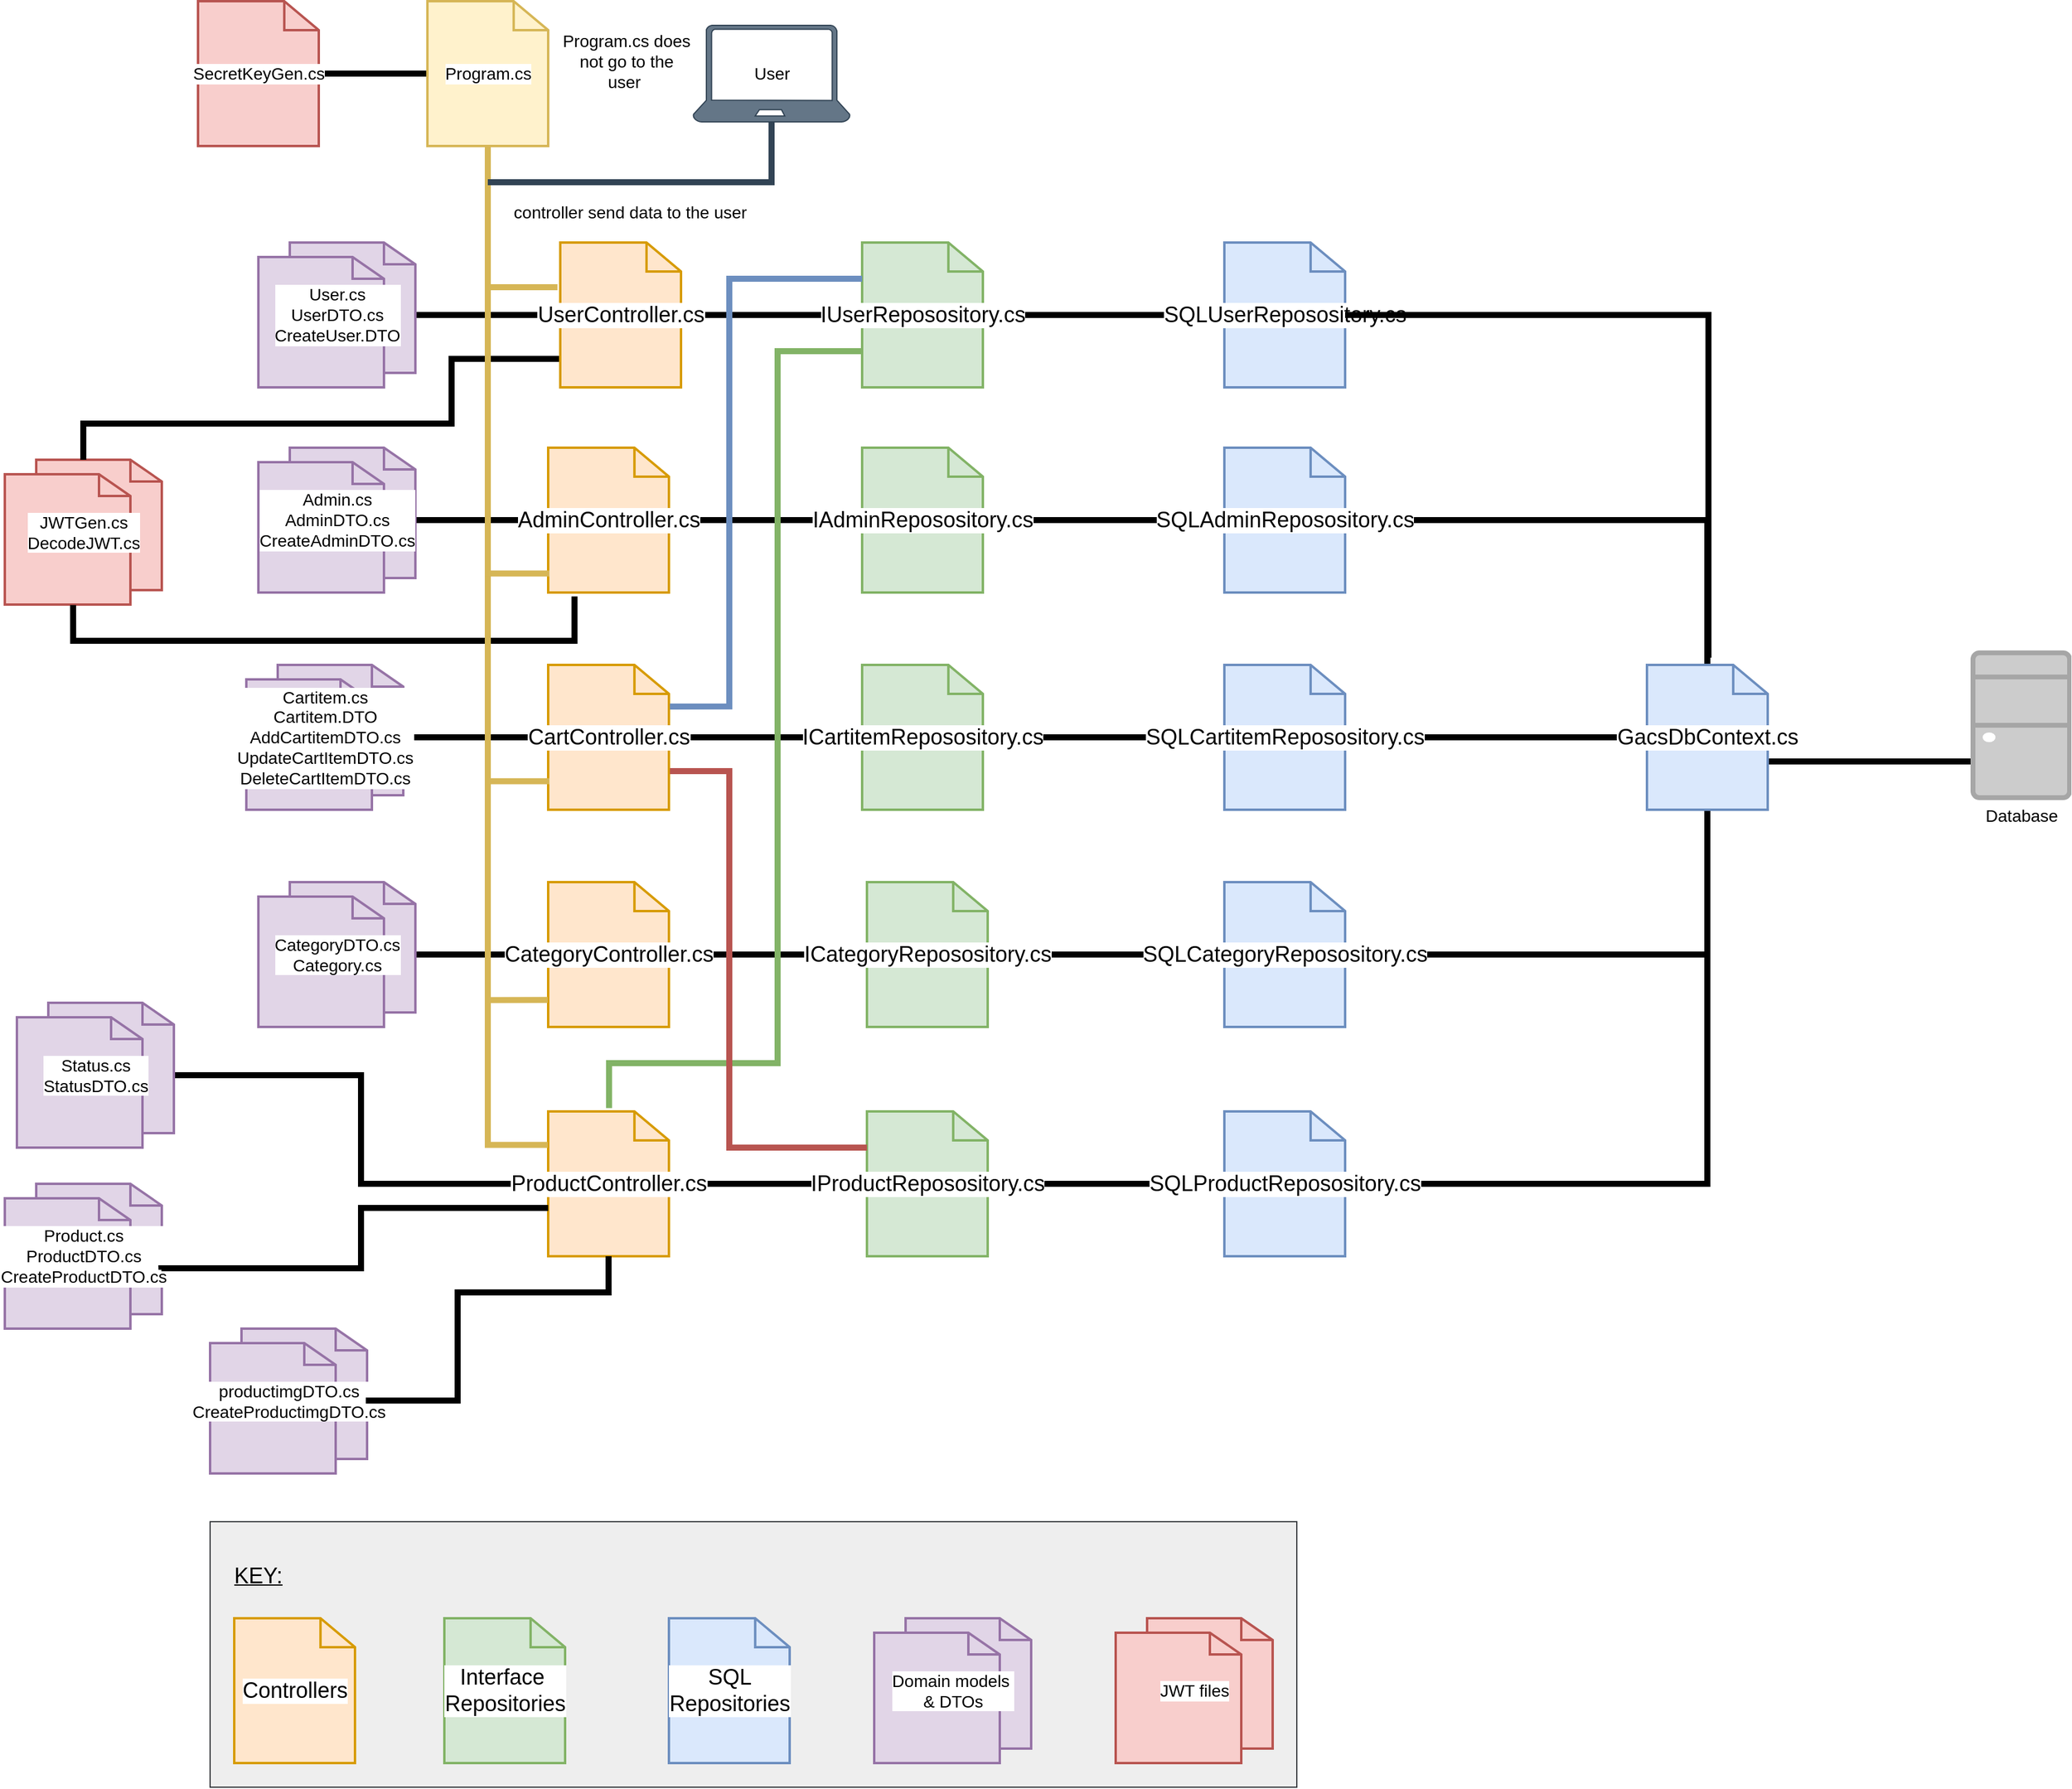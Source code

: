 <mxfile version="23.1.1" type="device">
  <diagram name="Page-1" id="AwS5rwLJ0tGenvmo1di5">
    <mxGraphModel dx="4327" dy="2909" grid="1" gridSize="10" guides="1" tooltips="1" connect="1" arrows="1" fold="1" page="1" pageScale="1" pageWidth="827" pageHeight="1169" math="0" shadow="0">
      <root>
        <mxCell id="0" />
        <mxCell id="1" parent="0" />
        <mxCell id="Y0DUsHfOsYBiIvbtw7vV-47" value="" style="rounded=0;whiteSpace=wrap;html=1;fontFamily=Helvetica;fontSize=11;fillColor=#eeeeee;strokeColor=#36393d;" vertex="1" parent="1">
          <mxGeometry x="-230" y="1140" width="900" height="220" as="geometry" />
        </mxCell>
        <mxCell id="Y0DUsHfOsYBiIvbtw7vV-13" style="edgeStyle=orthogonalEdgeStyle;shape=connector;rounded=0;orthogonalLoop=1;jettySize=auto;html=1;labelBackgroundColor=default;strokeColor=default;strokeWidth=5;align=center;verticalAlign=middle;fontFamily=Helvetica;fontSize=11;fontColor=default;endArrow=none;endFill=0;" edge="1" parent="1" source="Y0DUsHfOsYBiIvbtw7vV-1" target="Y0DUsHfOsYBiIvbtw7vV-6">
          <mxGeometry relative="1" as="geometry" />
        </mxCell>
        <mxCell id="Y0DUsHfOsYBiIvbtw7vV-1" value="&lt;font style=&quot;font-size: 18px;&quot;&gt;SQLUserReposository.cs&lt;/font&gt;" style="html=1;verticalLabelPosition=middle;align=center;labelBackgroundColor=#ffffff;verticalAlign=middle;strokeWidth=2;strokeColor=#6c8ebf;shadow=0;dashed=0;shape=mxgraph.ios7.icons.document;labelPosition=center;fillColor=#dae8fc;" vertex="1" parent="1">
          <mxGeometry x="610" y="80" width="100" height="120" as="geometry" />
        </mxCell>
        <mxCell id="Y0DUsHfOsYBiIvbtw7vV-14" style="edgeStyle=orthogonalEdgeStyle;shape=connector;rounded=0;orthogonalLoop=1;jettySize=auto;html=1;labelBackgroundColor=default;strokeColor=default;strokeWidth=5;align=center;verticalAlign=middle;fontFamily=Helvetica;fontSize=11;fontColor=default;endArrow=none;endFill=0;" edge="1" parent="1" source="Y0DUsHfOsYBiIvbtw7vV-2" target="Y0DUsHfOsYBiIvbtw7vV-8">
          <mxGeometry relative="1" as="geometry" />
        </mxCell>
        <mxCell id="Y0DUsHfOsYBiIvbtw7vV-91" style="edgeStyle=orthogonalEdgeStyle;shape=connector;rounded=0;orthogonalLoop=1;jettySize=auto;html=1;labelBackgroundColor=default;strokeColor=default;strokeWidth=5;align=center;verticalAlign=middle;fontFamily=Helvetica;fontSize=11;fontColor=default;endArrow=none;endFill=0;" edge="1" parent="1" source="Y0DUsHfOsYBiIvbtw7vV-2" target="Y0DUsHfOsYBiIvbtw7vV-90">
          <mxGeometry relative="1" as="geometry" />
        </mxCell>
        <mxCell id="Y0DUsHfOsYBiIvbtw7vV-2" value="&lt;font style=&quot;font-size: 18px;&quot;&gt;SQLAdminReposository.cs&lt;/font&gt;" style="html=1;verticalLabelPosition=middle;align=center;labelBackgroundColor=#ffffff;verticalAlign=middle;strokeWidth=2;strokeColor=#6c8ebf;shadow=0;dashed=0;shape=mxgraph.ios7.icons.document;labelPosition=center;fillColor=#dae8fc;" vertex="1" parent="1">
          <mxGeometry x="610" y="250" width="100" height="120" as="geometry" />
        </mxCell>
        <mxCell id="Y0DUsHfOsYBiIvbtw7vV-17" style="edgeStyle=orthogonalEdgeStyle;shape=connector;rounded=0;orthogonalLoop=1;jettySize=auto;html=1;labelBackgroundColor=default;strokeColor=default;strokeWidth=5;align=center;verticalAlign=middle;fontFamily=Helvetica;fontSize=11;fontColor=default;endArrow=none;endFill=0;" edge="1" parent="1" source="Y0DUsHfOsYBiIvbtw7vV-3" target="Y0DUsHfOsYBiIvbtw7vV-15">
          <mxGeometry relative="1" as="geometry" />
        </mxCell>
        <mxCell id="Y0DUsHfOsYBiIvbtw7vV-92" style="edgeStyle=orthogonalEdgeStyle;shape=connector;rounded=0;orthogonalLoop=1;jettySize=auto;html=1;labelBackgroundColor=default;strokeColor=default;strokeWidth=5;align=center;verticalAlign=middle;fontFamily=Helvetica;fontSize=11;fontColor=default;endArrow=none;endFill=0;" edge="1" parent="1" source="Y0DUsHfOsYBiIvbtw7vV-3" target="Y0DUsHfOsYBiIvbtw7vV-90">
          <mxGeometry relative="1" as="geometry" />
        </mxCell>
        <mxCell id="Y0DUsHfOsYBiIvbtw7vV-3" value="&lt;font style=&quot;font-size: 18px;&quot;&gt;SQLCartitemReposository.cs&lt;/font&gt;" style="html=1;verticalLabelPosition=middle;align=center;labelBackgroundColor=#ffffff;verticalAlign=middle;strokeWidth=2;strokeColor=#6c8ebf;shadow=0;dashed=0;shape=mxgraph.ios7.icons.document;labelPosition=center;fillColor=#dae8fc;" vertex="1" parent="1">
          <mxGeometry x="610" y="430" width="100" height="120" as="geometry" />
        </mxCell>
        <mxCell id="Y0DUsHfOsYBiIvbtw7vV-19" style="edgeStyle=orthogonalEdgeStyle;shape=connector;rounded=0;orthogonalLoop=1;jettySize=auto;html=1;labelBackgroundColor=default;strokeColor=default;strokeWidth=5;align=center;verticalAlign=middle;fontFamily=Helvetica;fontSize=11;fontColor=default;endArrow=none;endFill=0;" edge="1" parent="1" source="Y0DUsHfOsYBiIvbtw7vV-4" target="Y0DUsHfOsYBiIvbtw7vV-18">
          <mxGeometry relative="1" as="geometry" />
        </mxCell>
        <mxCell id="Y0DUsHfOsYBiIvbtw7vV-93" style="edgeStyle=orthogonalEdgeStyle;shape=connector;rounded=0;orthogonalLoop=1;jettySize=auto;html=1;labelBackgroundColor=default;strokeColor=default;strokeWidth=5;align=center;verticalAlign=middle;fontFamily=Helvetica;fontSize=11;fontColor=default;endArrow=none;endFill=0;" edge="1" parent="1" source="Y0DUsHfOsYBiIvbtw7vV-4" target="Y0DUsHfOsYBiIvbtw7vV-90">
          <mxGeometry relative="1" as="geometry" />
        </mxCell>
        <mxCell id="Y0DUsHfOsYBiIvbtw7vV-4" value="&lt;font style=&quot;font-size: 18px;&quot;&gt;SQLCategoryReposository.cs&lt;/font&gt;" style="html=1;verticalLabelPosition=middle;align=center;labelBackgroundColor=#ffffff;verticalAlign=middle;strokeWidth=2;strokeColor=#6c8ebf;shadow=0;dashed=0;shape=mxgraph.ios7.icons.document;labelPosition=center;fillColor=#dae8fc;" vertex="1" parent="1">
          <mxGeometry x="610" y="610" width="100" height="120" as="geometry" />
        </mxCell>
        <mxCell id="Y0DUsHfOsYBiIvbtw7vV-21" style="edgeStyle=orthogonalEdgeStyle;shape=connector;rounded=0;orthogonalLoop=1;jettySize=auto;html=1;labelBackgroundColor=default;strokeColor=default;strokeWidth=5;align=center;verticalAlign=middle;fontFamily=Helvetica;fontSize=11;fontColor=default;endArrow=none;endFill=0;" edge="1" parent="1" source="Y0DUsHfOsYBiIvbtw7vV-5" target="Y0DUsHfOsYBiIvbtw7vV-20">
          <mxGeometry relative="1" as="geometry" />
        </mxCell>
        <mxCell id="Y0DUsHfOsYBiIvbtw7vV-94" style="edgeStyle=orthogonalEdgeStyle;shape=connector;rounded=0;orthogonalLoop=1;jettySize=auto;html=1;labelBackgroundColor=default;strokeColor=default;strokeWidth=5;align=center;verticalAlign=middle;fontFamily=Helvetica;fontSize=11;fontColor=default;endArrow=none;endFill=0;" edge="1" parent="1" source="Y0DUsHfOsYBiIvbtw7vV-5" target="Y0DUsHfOsYBiIvbtw7vV-90">
          <mxGeometry relative="1" as="geometry" />
        </mxCell>
        <mxCell id="Y0DUsHfOsYBiIvbtw7vV-5" value="&lt;font style=&quot;font-size: 18px;&quot;&gt;SQLProductReposository.cs&lt;/font&gt;" style="html=1;verticalLabelPosition=middle;align=center;labelBackgroundColor=#ffffff;verticalAlign=middle;strokeWidth=2;strokeColor=#6c8ebf;shadow=0;dashed=0;shape=mxgraph.ios7.icons.document;fillColor=#dae8fc;labelPosition=center;" vertex="1" parent="1">
          <mxGeometry x="610" y="800" width="100" height="120" as="geometry" />
        </mxCell>
        <mxCell id="Y0DUsHfOsYBiIvbtw7vV-23" style="edgeStyle=orthogonalEdgeStyle;shape=connector;rounded=0;orthogonalLoop=1;jettySize=auto;html=1;labelBackgroundColor=default;strokeColor=default;strokeWidth=5;align=center;verticalAlign=middle;fontFamily=Helvetica;fontSize=11;fontColor=default;endArrow=none;endFill=0;" edge="1" parent="1" source="Y0DUsHfOsYBiIvbtw7vV-6" target="Y0DUsHfOsYBiIvbtw7vV-22">
          <mxGeometry relative="1" as="geometry" />
        </mxCell>
        <mxCell id="Y0DUsHfOsYBiIvbtw7vV-6" value="&lt;font style=&quot;font-size: 18px;&quot;&gt;IUserReposository.cs&lt;/font&gt;" style="html=1;verticalLabelPosition=middle;align=center;labelBackgroundColor=#ffffff;verticalAlign=middle;strokeWidth=2;strokeColor=#82b366;shadow=0;dashed=0;shape=mxgraph.ios7.icons.document;labelPosition=center;fillColor=#d5e8d4;" vertex="1" parent="1">
          <mxGeometry x="310" y="80" width="100" height="120" as="geometry" />
        </mxCell>
        <mxCell id="Y0DUsHfOsYBiIvbtw7vV-26" style="edgeStyle=orthogonalEdgeStyle;shape=connector;rounded=0;orthogonalLoop=1;jettySize=auto;html=1;labelBackgroundColor=default;strokeColor=default;strokeWidth=5;align=center;verticalAlign=middle;fontFamily=Helvetica;fontSize=11;fontColor=default;endArrow=none;endFill=0;" edge="1" parent="1" source="Y0DUsHfOsYBiIvbtw7vV-8" target="Y0DUsHfOsYBiIvbtw7vV-24">
          <mxGeometry relative="1" as="geometry" />
        </mxCell>
        <mxCell id="Y0DUsHfOsYBiIvbtw7vV-8" value="&lt;font style=&quot;font-size: 18px;&quot;&gt;IAdminReposository.cs&lt;/font&gt;" style="html=1;verticalLabelPosition=middle;align=center;labelBackgroundColor=#ffffff;verticalAlign=middle;strokeWidth=2;strokeColor=#82b366;shadow=0;dashed=0;shape=mxgraph.ios7.icons.document;labelPosition=center;fillColor=#d5e8d4;" vertex="1" parent="1">
          <mxGeometry x="310" y="250" width="100" height="120" as="geometry" />
        </mxCell>
        <mxCell id="Y0DUsHfOsYBiIvbtw7vV-28" style="edgeStyle=orthogonalEdgeStyle;shape=connector;rounded=0;orthogonalLoop=1;jettySize=auto;html=1;labelBackgroundColor=default;strokeColor=default;strokeWidth=5;align=center;verticalAlign=middle;fontFamily=Helvetica;fontSize=11;fontColor=default;endArrow=none;endFill=0;" edge="1" parent="1" source="Y0DUsHfOsYBiIvbtw7vV-15" target="Y0DUsHfOsYBiIvbtw7vV-27">
          <mxGeometry relative="1" as="geometry" />
        </mxCell>
        <mxCell id="Y0DUsHfOsYBiIvbtw7vV-15" value="&lt;font style=&quot;font-size: 18px;&quot;&gt;ICartitemReposository.cs&lt;/font&gt;" style="html=1;verticalLabelPosition=middle;align=center;labelBackgroundColor=#ffffff;verticalAlign=middle;strokeWidth=2;strokeColor=#82b366;shadow=0;dashed=0;shape=mxgraph.ios7.icons.document;labelPosition=center;fillColor=#d5e8d4;" vertex="1" parent="1">
          <mxGeometry x="310" y="430" width="100" height="120" as="geometry" />
        </mxCell>
        <mxCell id="Y0DUsHfOsYBiIvbtw7vV-30" style="edgeStyle=orthogonalEdgeStyle;shape=connector;rounded=0;orthogonalLoop=1;jettySize=auto;html=1;labelBackgroundColor=default;strokeColor=default;strokeWidth=5;align=center;verticalAlign=middle;fontFamily=Helvetica;fontSize=11;fontColor=default;endArrow=none;endFill=0;" edge="1" parent="1" source="Y0DUsHfOsYBiIvbtw7vV-18" target="Y0DUsHfOsYBiIvbtw7vV-29">
          <mxGeometry relative="1" as="geometry" />
        </mxCell>
        <mxCell id="Y0DUsHfOsYBiIvbtw7vV-18" value="&lt;font style=&quot;font-size: 18px;&quot;&gt;ICategoryReposository.cs&lt;/font&gt;" style="html=1;verticalLabelPosition=middle;align=center;labelBackgroundColor=#ffffff;verticalAlign=middle;strokeWidth=2;strokeColor=#82b366;shadow=0;dashed=0;shape=mxgraph.ios7.icons.document;labelPosition=center;fillColor=#d5e8d4;" vertex="1" parent="1">
          <mxGeometry x="314" y="610" width="100" height="120" as="geometry" />
        </mxCell>
        <mxCell id="Y0DUsHfOsYBiIvbtw7vV-32" style="edgeStyle=orthogonalEdgeStyle;shape=connector;rounded=0;orthogonalLoop=1;jettySize=auto;html=1;labelBackgroundColor=default;strokeColor=default;strokeWidth=5;align=center;verticalAlign=middle;fontFamily=Helvetica;fontSize=11;fontColor=default;endArrow=none;endFill=0;" edge="1" parent="1" source="Y0DUsHfOsYBiIvbtw7vV-20" target="Y0DUsHfOsYBiIvbtw7vV-31">
          <mxGeometry relative="1" as="geometry" />
        </mxCell>
        <mxCell id="Y0DUsHfOsYBiIvbtw7vV-20" value="&lt;font style=&quot;font-size: 18px;&quot;&gt;IProductReposository.cs&lt;/font&gt;" style="html=1;verticalLabelPosition=middle;align=center;labelBackgroundColor=#ffffff;verticalAlign=middle;strokeWidth=2;strokeColor=#82b366;shadow=0;dashed=0;shape=mxgraph.ios7.icons.document;labelPosition=center;fillColor=#d5e8d4;" vertex="1" parent="1">
          <mxGeometry x="314" y="800" width="100" height="120" as="geometry" />
        </mxCell>
        <mxCell id="Y0DUsHfOsYBiIvbtw7vV-41" style="edgeStyle=orthogonalEdgeStyle;shape=connector;rounded=0;orthogonalLoop=1;jettySize=auto;html=1;labelBackgroundColor=default;strokeColor=default;strokeWidth=5;align=center;verticalAlign=middle;fontFamily=Helvetica;fontSize=11;fontColor=default;endArrow=none;endFill=0;" edge="1" parent="1" source="Y0DUsHfOsYBiIvbtw7vV-22" target="Y0DUsHfOsYBiIvbtw7vV-40">
          <mxGeometry relative="1" as="geometry" />
        </mxCell>
        <mxCell id="Y0DUsHfOsYBiIvbtw7vV-22" value="&lt;span style=&quot;font-size: 18px;&quot;&gt;UserController.cs&lt;/span&gt;" style="html=1;verticalLabelPosition=middle;align=center;labelBackgroundColor=#ffffff;verticalAlign=middle;strokeWidth=2;strokeColor=#d79b00;shadow=0;dashed=0;shape=mxgraph.ios7.icons.document;labelPosition=center;fillColor=#ffe6cc;" vertex="1" parent="1">
          <mxGeometry x="60" y="80" width="100" height="120" as="geometry" />
        </mxCell>
        <mxCell id="Y0DUsHfOsYBiIvbtw7vV-50" style="edgeStyle=orthogonalEdgeStyle;shape=connector;rounded=0;orthogonalLoop=1;jettySize=auto;html=1;labelBackgroundColor=default;strokeColor=default;strokeWidth=5;align=center;verticalAlign=middle;fontFamily=Helvetica;fontSize=11;fontColor=default;endArrow=none;endFill=0;" edge="1" parent="1" source="Y0DUsHfOsYBiIvbtw7vV-24" target="Y0DUsHfOsYBiIvbtw7vV-48">
          <mxGeometry relative="1" as="geometry" />
        </mxCell>
        <mxCell id="Y0DUsHfOsYBiIvbtw7vV-24" value="&lt;span style=&quot;font-size: 18px;&quot;&gt;AdminController.cs&lt;/span&gt;" style="html=1;verticalLabelPosition=middle;align=center;labelBackgroundColor=#ffffff;verticalAlign=middle;strokeWidth=2;strokeColor=#d79b00;shadow=0;dashed=0;shape=mxgraph.ios7.icons.document;labelPosition=center;fillColor=#ffe6cc;" vertex="1" parent="1">
          <mxGeometry x="50" y="250" width="100" height="120" as="geometry" />
        </mxCell>
        <mxCell id="Y0DUsHfOsYBiIvbtw7vV-53" style="edgeStyle=orthogonalEdgeStyle;shape=connector;rounded=0;orthogonalLoop=1;jettySize=auto;html=1;labelBackgroundColor=default;strokeColor=default;strokeWidth=5;align=center;verticalAlign=middle;fontFamily=Helvetica;fontSize=11;fontColor=default;endArrow=none;endFill=0;" edge="1" parent="1" source="Y0DUsHfOsYBiIvbtw7vV-27" target="Y0DUsHfOsYBiIvbtw7vV-51">
          <mxGeometry relative="1" as="geometry" />
        </mxCell>
        <mxCell id="Y0DUsHfOsYBiIvbtw7vV-27" value="&lt;span style=&quot;font-size: 18px;&quot;&gt;CartController.cs&lt;/span&gt;" style="html=1;verticalLabelPosition=middle;align=center;labelBackgroundColor=#ffffff;verticalAlign=middle;strokeWidth=2;strokeColor=#d79b00;shadow=0;dashed=0;shape=mxgraph.ios7.icons.document;labelPosition=center;fillColor=#ffe6cc;" vertex="1" parent="1">
          <mxGeometry x="50" y="430" width="100" height="120" as="geometry" />
        </mxCell>
        <mxCell id="Y0DUsHfOsYBiIvbtw7vV-57" style="edgeStyle=orthogonalEdgeStyle;shape=connector;rounded=0;orthogonalLoop=1;jettySize=auto;html=1;labelBackgroundColor=default;strokeColor=default;strokeWidth=5;align=center;verticalAlign=middle;fontFamily=Helvetica;fontSize=11;fontColor=default;endArrow=none;endFill=0;" edge="1" parent="1" source="Y0DUsHfOsYBiIvbtw7vV-29" target="Y0DUsHfOsYBiIvbtw7vV-54">
          <mxGeometry relative="1" as="geometry" />
        </mxCell>
        <mxCell id="Y0DUsHfOsYBiIvbtw7vV-29" value="&lt;span style=&quot;font-size: 18px;&quot;&gt;CategoryController.cs&lt;/span&gt;" style="html=1;verticalLabelPosition=middle;align=center;labelBackgroundColor=#ffffff;verticalAlign=middle;strokeWidth=2;strokeColor=#d79b00;shadow=0;dashed=0;shape=mxgraph.ios7.icons.document;labelPosition=center;fillColor=#ffe6cc;" vertex="1" parent="1">
          <mxGeometry x="50" y="610" width="100" height="120" as="geometry" />
        </mxCell>
        <mxCell id="Y0DUsHfOsYBiIvbtw7vV-60" style="edgeStyle=orthogonalEdgeStyle;shape=connector;rounded=0;orthogonalLoop=1;jettySize=auto;html=1;labelBackgroundColor=default;strokeColor=default;strokeWidth=5;align=center;verticalAlign=middle;fontFamily=Helvetica;fontSize=11;fontColor=default;endArrow=none;endFill=0;" edge="1" parent="1" source="Y0DUsHfOsYBiIvbtw7vV-31" target="Y0DUsHfOsYBiIvbtw7vV-58">
          <mxGeometry relative="1" as="geometry" />
        </mxCell>
        <mxCell id="Y0DUsHfOsYBiIvbtw7vV-31" value="&lt;span style=&quot;font-size: 18px;&quot;&gt;ProductController.cs&lt;/span&gt;" style="html=1;verticalLabelPosition=middle;align=center;labelBackgroundColor=#ffffff;verticalAlign=middle;strokeWidth=2;strokeColor=#d79b00;shadow=0;dashed=0;shape=mxgraph.ios7.icons.document;labelPosition=center;fillColor=#ffe6cc;" vertex="1" parent="1">
          <mxGeometry x="50" y="800" width="100" height="120" as="geometry" />
        </mxCell>
        <mxCell id="Y0DUsHfOsYBiIvbtw7vV-37" style="edgeStyle=orthogonalEdgeStyle;shape=connector;rounded=0;orthogonalLoop=1;jettySize=auto;html=1;entryX=0.504;entryY=-0.023;entryDx=0;entryDy=0;entryPerimeter=0;labelBackgroundColor=default;strokeColor=#82b366;strokeWidth=5;align=center;verticalAlign=middle;fontFamily=Helvetica;fontSize=11;fontColor=default;endArrow=none;endFill=0;fillColor=#d5e8d4;" edge="1" parent="1" source="Y0DUsHfOsYBiIvbtw7vV-6" target="Y0DUsHfOsYBiIvbtw7vV-31">
          <mxGeometry relative="1" as="geometry">
            <Array as="points">
              <mxPoint x="240" y="170" />
              <mxPoint x="240" y="760" />
              <mxPoint x="100" y="760" />
            </Array>
          </mxGeometry>
        </mxCell>
        <mxCell id="Y0DUsHfOsYBiIvbtw7vV-38" style="edgeStyle=orthogonalEdgeStyle;shape=connector;rounded=0;orthogonalLoop=1;jettySize=auto;html=1;entryX=1.008;entryY=0.733;entryDx=0;entryDy=0;entryPerimeter=0;labelBackgroundColor=default;strokeColor=#b85450;strokeWidth=5;align=center;verticalAlign=middle;fontFamily=Helvetica;fontSize=11;fontColor=default;endArrow=none;endFill=0;fillColor=#f8cecc;" edge="1" parent="1" source="Y0DUsHfOsYBiIvbtw7vV-20" target="Y0DUsHfOsYBiIvbtw7vV-27">
          <mxGeometry relative="1" as="geometry">
            <Array as="points">
              <mxPoint x="200" y="830" />
              <mxPoint x="200" y="518" />
            </Array>
          </mxGeometry>
        </mxCell>
        <mxCell id="Y0DUsHfOsYBiIvbtw7vV-39" style="edgeStyle=orthogonalEdgeStyle;shape=connector;rounded=0;orthogonalLoop=1;jettySize=auto;html=1;entryX=1.008;entryY=0.287;entryDx=0;entryDy=0;entryPerimeter=0;labelBackgroundColor=default;strokeColor=#6c8ebf;strokeWidth=5;align=center;verticalAlign=middle;fontFamily=Helvetica;fontSize=11;fontColor=default;endArrow=none;endFill=0;fillColor=#dae8fc;" edge="1" parent="1" source="Y0DUsHfOsYBiIvbtw7vV-6" target="Y0DUsHfOsYBiIvbtw7vV-27">
          <mxGeometry relative="1" as="geometry">
            <Array as="points">
              <mxPoint x="200" y="110" />
              <mxPoint x="200" y="464" />
            </Array>
          </mxGeometry>
        </mxCell>
        <mxCell id="Y0DUsHfOsYBiIvbtw7vV-40" value="&lt;font style=&quot;font-size: 14px;&quot;&gt;User.cs&lt;br&gt;UserDTO.cs&lt;br&gt;CreateUser.DTO&lt;/font&gt;" style="html=1;verticalLabelPosition=middle;align=center;labelBackgroundColor=#ffffff;verticalAlign=middle;strokeWidth=2;strokeColor=#9673a6;shadow=0;dashed=0;shape=mxgraph.ios7.icons.documents;fontFamily=Helvetica;fontSize=11;labelPosition=center;fillColor=#e1d5e7;" vertex="1" parent="1">
          <mxGeometry x="-190" y="80" width="130" height="120" as="geometry" />
        </mxCell>
        <mxCell id="Y0DUsHfOsYBiIvbtw7vV-42" value="&lt;span style=&quot;font-size: 18px;&quot;&gt;Controllers&lt;/span&gt;" style="html=1;verticalLabelPosition=middle;align=center;labelBackgroundColor=#ffffff;verticalAlign=middle;strokeWidth=2;strokeColor=#d79b00;shadow=0;dashed=0;shape=mxgraph.ios7.icons.document;labelPosition=center;fillColor=#ffe6cc;" vertex="1" parent="1">
          <mxGeometry x="-210" y="1220" width="100" height="120" as="geometry" />
        </mxCell>
        <mxCell id="Y0DUsHfOsYBiIvbtw7vV-43" value="&lt;span style=&quot;font-size: 18px;&quot;&gt;Interface&amp;nbsp;&lt;/span&gt;&lt;br&gt;&lt;span style=&quot;font-size: 18px;&quot;&gt;Repositories&lt;/span&gt;" style="html=1;verticalLabelPosition=middle;align=center;labelBackgroundColor=#ffffff;verticalAlign=middle;strokeWidth=2;strokeColor=#82b366;shadow=0;dashed=0;shape=mxgraph.ios7.icons.document;labelPosition=center;fillColor=#d5e8d4;" vertex="1" parent="1">
          <mxGeometry x="-36" y="1220" width="100" height="120" as="geometry" />
        </mxCell>
        <mxCell id="Y0DUsHfOsYBiIvbtw7vV-44" value="&lt;span style=&quot;font-size: 18px;&quot;&gt;SQL&lt;br&gt;Repositories&lt;/span&gt;&lt;span style=&quot;font-size: 18px;&quot;&gt;&lt;br&gt;&lt;/span&gt;" style="html=1;verticalLabelPosition=middle;align=center;labelBackgroundColor=#ffffff;verticalAlign=middle;strokeWidth=2;strokeColor=#6c8ebf;shadow=0;dashed=0;shape=mxgraph.ios7.icons.document;fillColor=#dae8fc;labelPosition=center;" vertex="1" parent="1">
          <mxGeometry x="150" y="1220" width="100" height="120" as="geometry" />
        </mxCell>
        <mxCell id="Y0DUsHfOsYBiIvbtw7vV-45" value="&lt;span style=&quot;font-size: 14px;&quot;&gt;Domain models&amp;nbsp;&lt;br&gt;&amp;amp; DTOs&lt;br&gt;&lt;/span&gt;" style="html=1;verticalLabelPosition=middle;align=center;labelBackgroundColor=#ffffff;verticalAlign=middle;strokeWidth=2;strokeColor=#9673a6;shadow=0;dashed=0;shape=mxgraph.ios7.icons.documents;fontFamily=Helvetica;fontSize=11;labelPosition=center;fillColor=#e1d5e7;" vertex="1" parent="1">
          <mxGeometry x="320" y="1220" width="130" height="120" as="geometry" />
        </mxCell>
        <mxCell id="Y0DUsHfOsYBiIvbtw7vV-46" value="&lt;font style=&quot;font-size: 18px;&quot;&gt;&lt;u&gt;KEY:&lt;/u&gt;&lt;/font&gt;" style="text;html=1;strokeColor=none;fillColor=none;align=center;verticalAlign=middle;whiteSpace=wrap;rounded=0;fontSize=11;fontFamily=Helvetica;fontColor=default;" vertex="1" parent="1">
          <mxGeometry x="-220" y="1170" width="60" height="30" as="geometry" />
        </mxCell>
        <mxCell id="Y0DUsHfOsYBiIvbtw7vV-48" value="&lt;span style=&quot;font-size: 14px;&quot;&gt;Admin.cs&lt;br&gt;AdminDTO.cs&lt;br&gt;CreateAdminDTO.cs&lt;br&gt;&lt;/span&gt;" style="html=1;verticalLabelPosition=middle;align=center;labelBackgroundColor=#ffffff;verticalAlign=middle;strokeWidth=2;strokeColor=#9673a6;shadow=0;dashed=0;shape=mxgraph.ios7.icons.documents;fontFamily=Helvetica;fontSize=11;labelPosition=center;fillColor=#e1d5e7;" vertex="1" parent="1">
          <mxGeometry x="-190" y="250" width="130" height="120" as="geometry" />
        </mxCell>
        <mxCell id="Y0DUsHfOsYBiIvbtw7vV-51" value="&lt;font style=&quot;font-size: 14px;&quot;&gt;Cartitem.cs&lt;br&gt;&lt;span style=&quot;&quot;&gt;Cartitem.DTO&lt;/span&gt;&lt;br&gt;&lt;span style=&quot;&quot;&gt;AddCartitemDTO.cs&lt;/span&gt;&lt;br&gt;&lt;span style=&quot;&quot;&gt;UpdateCartItemDTO.cs&lt;br&gt;&lt;/span&gt;DeleteCartItemDTO.cs&lt;br&gt;&lt;/font&gt;" style="html=1;verticalLabelPosition=middle;align=center;labelBackgroundColor=#ffffff;verticalAlign=middle;strokeWidth=2;strokeColor=#9673a6;shadow=0;dashed=0;shape=mxgraph.ios7.icons.documents;fontFamily=Helvetica;fontSize=11;labelPosition=center;fillColor=#e1d5e7;" vertex="1" parent="1">
          <mxGeometry x="-200" y="430" width="130" height="120" as="geometry" />
        </mxCell>
        <mxCell id="Y0DUsHfOsYBiIvbtw7vV-54" value="&lt;font style=&quot;font-size: 14px;&quot;&gt;CategoryDTO.cs&lt;br&gt;Category.cs&lt;br&gt;&lt;/font&gt;" style="html=1;verticalLabelPosition=middle;align=center;labelBackgroundColor=#ffffff;verticalAlign=middle;strokeWidth=2;strokeColor=#9673a6;shadow=0;dashed=0;shape=mxgraph.ios7.icons.documents;fontFamily=Helvetica;fontSize=11;labelPosition=center;fillColor=#e1d5e7;" vertex="1" parent="1">
          <mxGeometry x="-190" y="610" width="130" height="120" as="geometry" />
        </mxCell>
        <mxCell id="Y0DUsHfOsYBiIvbtw7vV-58" value="&lt;font style=&quot;font-size: 14px;&quot;&gt;Status.cs&lt;br&gt;StatusDTO.cs&lt;br&gt;&lt;/font&gt;" style="html=1;verticalLabelPosition=middle;align=center;labelBackgroundColor=#ffffff;verticalAlign=middle;strokeWidth=2;strokeColor=#9673a6;shadow=0;dashed=0;shape=mxgraph.ios7.icons.documents;fontFamily=Helvetica;fontSize=11;labelPosition=center;fillColor=#e1d5e7;" vertex="1" parent="1">
          <mxGeometry x="-390" y="710" width="130" height="120" as="geometry" />
        </mxCell>
        <mxCell id="Y0DUsHfOsYBiIvbtw7vV-59" value="&lt;font style=&quot;font-size: 14px;&quot;&gt;Product.cs&lt;br&gt;&lt;span style=&quot;&quot;&gt;ProductDTO.cs&lt;/span&gt;&lt;br&gt;&lt;span style=&quot;&quot;&gt;CreateProductDTO.cs&lt;/span&gt;&lt;br&gt;&lt;/font&gt;" style="html=1;verticalLabelPosition=middle;align=center;labelBackgroundColor=#ffffff;verticalAlign=middle;strokeWidth=2;strokeColor=#9673a6;shadow=0;dashed=0;shape=mxgraph.ios7.icons.documents;fontFamily=Helvetica;fontSize=11;labelPosition=center;fillColor=#e1d5e7;" vertex="1" parent="1">
          <mxGeometry x="-400" y="860" width="130" height="120" as="geometry" />
        </mxCell>
        <mxCell id="Y0DUsHfOsYBiIvbtw7vV-63" style="edgeStyle=orthogonalEdgeStyle;shape=connector;rounded=0;orthogonalLoop=1;jettySize=auto;html=1;entryX=0.998;entryY=0.593;entryDx=0;entryDy=0;entryPerimeter=0;labelBackgroundColor=default;strokeColor=default;strokeWidth=5;align=center;verticalAlign=middle;fontFamily=Helvetica;fontSize=11;fontColor=default;endArrow=none;endFill=0;" edge="1" parent="1" source="Y0DUsHfOsYBiIvbtw7vV-31" target="Y0DUsHfOsYBiIvbtw7vV-59">
          <mxGeometry relative="1" as="geometry">
            <Array as="points">
              <mxPoint x="-105" y="880" />
              <mxPoint x="-105" y="930" />
              <mxPoint x="-270" y="930" />
            </Array>
          </mxGeometry>
        </mxCell>
        <mxCell id="Y0DUsHfOsYBiIvbtw7vV-64" value="&lt;font style=&quot;font-size: 14px;&quot;&gt;productimgDTO.cs&lt;br&gt;CreateProductimgDTO.cs&lt;br&gt;&lt;/font&gt;" style="html=1;verticalLabelPosition=middle;align=center;labelBackgroundColor=#ffffff;verticalAlign=middle;strokeWidth=2;strokeColor=#9673a6;shadow=0;dashed=0;shape=mxgraph.ios7.icons.documents;fontFamily=Helvetica;fontSize=11;labelPosition=center;fillColor=#e1d5e7;" vertex="1" parent="1">
          <mxGeometry x="-230" y="980" width="130" height="120" as="geometry" />
        </mxCell>
        <mxCell id="Y0DUsHfOsYBiIvbtw7vV-66" style="edgeStyle=orthogonalEdgeStyle;shape=connector;rounded=0;orthogonalLoop=1;jettySize=auto;html=1;entryX=0.992;entryY=0.497;entryDx=0;entryDy=0;entryPerimeter=0;labelBackgroundColor=default;strokeColor=default;strokeWidth=5;align=center;verticalAlign=middle;fontFamily=Helvetica;fontSize=11;fontColor=default;endArrow=none;endFill=0;" edge="1" parent="1" source="Y0DUsHfOsYBiIvbtw7vV-31" target="Y0DUsHfOsYBiIvbtw7vV-64">
          <mxGeometry relative="1" as="geometry">
            <Array as="points">
              <mxPoint x="100" y="950" />
              <mxPoint x="-25" y="950" />
              <mxPoint x="-25" y="1040" />
            </Array>
          </mxGeometry>
        </mxCell>
        <mxCell id="Y0DUsHfOsYBiIvbtw7vV-67" value="&lt;span style=&quot;font-size: 14px;&quot;&gt;JWT files&lt;br&gt;&lt;/span&gt;" style="html=1;verticalLabelPosition=middle;align=center;labelBackgroundColor=#ffffff;verticalAlign=middle;strokeWidth=2;strokeColor=#b85450;shadow=0;dashed=0;shape=mxgraph.ios7.icons.documents;fontFamily=Helvetica;fontSize=11;labelPosition=center;fillColor=#f8cecc;" vertex="1" parent="1">
          <mxGeometry x="520" y="1220" width="130" height="120" as="geometry" />
        </mxCell>
        <mxCell id="Y0DUsHfOsYBiIvbtw7vV-68" value="&lt;font style=&quot;font-size: 14px;&quot;&gt;JWTGen.cs&lt;br&gt;DecodeJWT.cs&lt;/font&gt;" style="html=1;verticalLabelPosition=middle;align=center;labelBackgroundColor=#ffffff;verticalAlign=middle;strokeWidth=2;strokeColor=#b85450;shadow=0;dashed=0;shape=mxgraph.ios7.icons.documents;fontFamily=Helvetica;fontSize=11;labelPosition=center;fillColor=#f8cecc;" vertex="1" parent="1">
          <mxGeometry x="-400" y="260" width="130" height="120" as="geometry" />
        </mxCell>
        <mxCell id="Y0DUsHfOsYBiIvbtw7vV-71" style="edgeStyle=orthogonalEdgeStyle;shape=connector;rounded=0;orthogonalLoop=1;jettySize=auto;html=1;entryX=-0.01;entryY=0.803;entryDx=0;entryDy=0;entryPerimeter=0;labelBackgroundColor=default;strokeColor=default;strokeWidth=5;align=center;verticalAlign=middle;fontFamily=Helvetica;fontSize=11;fontColor=default;endArrow=none;endFill=0;" edge="1" parent="1" source="Y0DUsHfOsYBiIvbtw7vV-68" target="Y0DUsHfOsYBiIvbtw7vV-22">
          <mxGeometry relative="1" as="geometry">
            <Array as="points">
              <mxPoint x="-335" y="230" />
              <mxPoint x="-30" y="230" />
              <mxPoint x="-30" y="176" />
            </Array>
          </mxGeometry>
        </mxCell>
        <mxCell id="Y0DUsHfOsYBiIvbtw7vV-72" style="edgeStyle=orthogonalEdgeStyle;shape=connector;rounded=0;orthogonalLoop=1;jettySize=auto;html=1;entryX=0.218;entryY=1.027;entryDx=0;entryDy=0;entryPerimeter=0;labelBackgroundColor=default;strokeColor=default;strokeWidth=5;align=center;verticalAlign=middle;fontFamily=Helvetica;fontSize=11;fontColor=default;endArrow=none;endFill=0;exitX=0.435;exitY=1.003;exitDx=0;exitDy=0;exitPerimeter=0;" edge="1" parent="1" source="Y0DUsHfOsYBiIvbtw7vV-68" target="Y0DUsHfOsYBiIvbtw7vV-24">
          <mxGeometry relative="1" as="geometry">
            <Array as="points">
              <mxPoint x="-343" y="410" />
              <mxPoint x="72" y="410" />
            </Array>
          </mxGeometry>
        </mxCell>
        <mxCell id="Y0DUsHfOsYBiIvbtw7vV-84" style="edgeStyle=orthogonalEdgeStyle;shape=connector;rounded=0;orthogonalLoop=1;jettySize=auto;html=1;labelBackgroundColor=default;strokeColor=default;strokeWidth=5;align=center;verticalAlign=middle;fontFamily=Helvetica;fontSize=11;fontColor=default;endArrow=none;endFill=0;" edge="1" parent="1" source="Y0DUsHfOsYBiIvbtw7vV-77" target="Y0DUsHfOsYBiIvbtw7vV-83">
          <mxGeometry relative="1" as="geometry" />
        </mxCell>
        <mxCell id="Y0DUsHfOsYBiIvbtw7vV-77" value="&lt;font style=&quot;font-size: 14px;&quot;&gt;Program.cs&lt;/font&gt;" style="html=1;verticalLabelPosition=middle;align=center;labelBackgroundColor=#ffffff;verticalAlign=middle;strokeWidth=2;strokeColor=#d6b656;shadow=0;dashed=0;shape=mxgraph.ios7.icons.document;labelPosition=center;fillColor=#fff2cc;" vertex="1" parent="1">
          <mxGeometry x="-50" y="-120" width="100" height="120" as="geometry" />
        </mxCell>
        <mxCell id="Y0DUsHfOsYBiIvbtw7vV-78" style="edgeStyle=orthogonalEdgeStyle;shape=connector;rounded=0;orthogonalLoop=1;jettySize=auto;html=1;entryX=-0.003;entryY=0.231;entryDx=0;entryDy=0;entryPerimeter=0;labelBackgroundColor=default;strokeColor=#d6b656;strokeWidth=5;align=center;verticalAlign=middle;fontFamily=Helvetica;fontSize=11;fontColor=default;endArrow=none;endFill=0;fillColor=#fff2cc;" edge="1" parent="1" source="Y0DUsHfOsYBiIvbtw7vV-77" target="Y0DUsHfOsYBiIvbtw7vV-31">
          <mxGeometry relative="1" as="geometry" />
        </mxCell>
        <mxCell id="Y0DUsHfOsYBiIvbtw7vV-79" style="edgeStyle=orthogonalEdgeStyle;shape=connector;rounded=0;orthogonalLoop=1;jettySize=auto;html=1;entryX=-0.003;entryY=0.814;entryDx=0;entryDy=0;entryPerimeter=0;labelBackgroundColor=default;strokeColor=#d6b656;strokeWidth=5;align=center;verticalAlign=middle;fontFamily=Helvetica;fontSize=11;fontColor=default;endArrow=none;endFill=0;fillColor=#fff2cc;" edge="1" parent="1" source="Y0DUsHfOsYBiIvbtw7vV-77" target="Y0DUsHfOsYBiIvbtw7vV-29">
          <mxGeometry relative="1" as="geometry" />
        </mxCell>
        <mxCell id="Y0DUsHfOsYBiIvbtw7vV-80" style="edgeStyle=orthogonalEdgeStyle;shape=connector;rounded=0;orthogonalLoop=1;jettySize=auto;html=1;entryX=0.01;entryY=0.803;entryDx=0;entryDy=0;entryPerimeter=0;labelBackgroundColor=default;strokeColor=#d6b656;strokeWidth=5;align=center;verticalAlign=middle;fontFamily=Helvetica;fontSize=11;fontColor=default;endArrow=none;endFill=0;fillColor=#fff2cc;" edge="1" parent="1" source="Y0DUsHfOsYBiIvbtw7vV-77" target="Y0DUsHfOsYBiIvbtw7vV-27">
          <mxGeometry relative="1" as="geometry" />
        </mxCell>
        <mxCell id="Y0DUsHfOsYBiIvbtw7vV-81" style="edgeStyle=orthogonalEdgeStyle;shape=connector;rounded=0;orthogonalLoop=1;jettySize=auto;html=1;entryX=0.01;entryY=0.869;entryDx=0;entryDy=0;entryPerimeter=0;labelBackgroundColor=default;strokeColor=#d6b656;strokeWidth=5;align=center;verticalAlign=middle;fontFamily=Helvetica;fontSize=11;fontColor=default;endArrow=none;endFill=0;fillColor=#fff2cc;" edge="1" parent="1" source="Y0DUsHfOsYBiIvbtw7vV-77" target="Y0DUsHfOsYBiIvbtw7vV-24">
          <mxGeometry relative="1" as="geometry" />
        </mxCell>
        <mxCell id="Y0DUsHfOsYBiIvbtw7vV-82" style="edgeStyle=orthogonalEdgeStyle;shape=connector;rounded=0;orthogonalLoop=1;jettySize=auto;html=1;entryX=-0.023;entryY=0.308;entryDx=0;entryDy=0;entryPerimeter=0;labelBackgroundColor=default;strokeColor=#d6b656;strokeWidth=5;align=center;verticalAlign=middle;fontFamily=Helvetica;fontSize=11;fontColor=default;endArrow=none;endFill=0;fillColor=#fff2cc;" edge="1" parent="1" source="Y0DUsHfOsYBiIvbtw7vV-77" target="Y0DUsHfOsYBiIvbtw7vV-22">
          <mxGeometry relative="1" as="geometry">
            <Array as="points">
              <mxPoint y="117" />
            </Array>
          </mxGeometry>
        </mxCell>
        <mxCell id="Y0DUsHfOsYBiIvbtw7vV-83" value="&lt;font style=&quot;font-size: 14px;&quot;&gt;SecretKeyGen.cs&lt;/font&gt;" style="html=1;verticalLabelPosition=middle;align=center;labelBackgroundColor=#ffffff;verticalAlign=middle;strokeWidth=2;strokeColor=#b85450;shadow=0;dashed=0;shape=mxgraph.ios7.icons.document;labelPosition=center;fillColor=#f8cecc;" vertex="1" parent="1">
          <mxGeometry x="-240" y="-120" width="100" height="120" as="geometry" />
        </mxCell>
        <mxCell id="Y0DUsHfOsYBiIvbtw7vV-87" style="edgeStyle=orthogonalEdgeStyle;shape=connector;rounded=0;orthogonalLoop=1;jettySize=auto;html=1;labelBackgroundColor=default;strokeColor=#314354;strokeWidth=5;align=center;verticalAlign=middle;fontFamily=Helvetica;fontSize=11;fontColor=default;endArrow=none;endFill=0;fillColor=#647687;" edge="1" parent="1" source="Y0DUsHfOsYBiIvbtw7vV-86">
          <mxGeometry relative="1" as="geometry">
            <mxPoint y="30" as="targetPoint" />
            <Array as="points">
              <mxPoint x="235" y="30" />
              <mxPoint y="30" />
            </Array>
          </mxGeometry>
        </mxCell>
        <mxCell id="Y0DUsHfOsYBiIvbtw7vV-86" value="&lt;font style=&quot;font-size: 14px;&quot; color=&quot;#000000&quot;&gt;User&lt;/font&gt;" style="verticalLabelPosition=middle;html=1;verticalAlign=middle;align=center;strokeColor=#314354;fillColor=#647687;shape=mxgraph.azure.laptop;pointerEvents=1;fontFamily=Helvetica;fontSize=11;fontColor=#ffffff;labelPosition=center;" vertex="1" parent="1">
          <mxGeometry x="170" y="-100" width="130" height="80" as="geometry" />
        </mxCell>
        <mxCell id="Y0DUsHfOsYBiIvbtw7vV-88" value="&lt;font style=&quot;font-size: 14px;&quot;&gt;controller send data to the user&amp;nbsp;&lt;/font&gt;" style="text;html=1;strokeColor=none;fillColor=none;align=center;verticalAlign=middle;whiteSpace=wrap;rounded=0;fontSize=11;fontFamily=Helvetica;fontColor=default;" vertex="1" parent="1">
          <mxGeometry x="10" y="40" width="220" height="30" as="geometry" />
        </mxCell>
        <mxCell id="Y0DUsHfOsYBiIvbtw7vV-89" value="&lt;span style=&quot;font-size: 14px;&quot;&gt;Program.cs does not go to the user&amp;nbsp;&lt;/span&gt;" style="text;html=1;strokeColor=none;fillColor=none;align=center;verticalAlign=middle;whiteSpace=wrap;rounded=0;fontSize=11;fontFamily=Helvetica;fontColor=default;" vertex="1" parent="1">
          <mxGeometry x="60" y="-70" width="110" as="geometry" />
        </mxCell>
        <mxCell id="Y0DUsHfOsYBiIvbtw7vV-104" style="edgeStyle=orthogonalEdgeStyle;shape=connector;rounded=0;orthogonalLoop=1;jettySize=auto;html=1;labelBackgroundColor=default;strokeColor=default;strokeWidth=5;align=center;verticalAlign=middle;fontFamily=Helvetica;fontSize=11;fontColor=default;endArrow=none;endFill=0;" edge="1" parent="1" source="Y0DUsHfOsYBiIvbtw7vV-90" target="Y0DUsHfOsYBiIvbtw7vV-98">
          <mxGeometry relative="1" as="geometry">
            <Array as="points">
              <mxPoint x="1190" y="510" />
              <mxPoint x="1190" y="510" />
            </Array>
          </mxGeometry>
        </mxCell>
        <mxCell id="Y0DUsHfOsYBiIvbtw7vV-90" value="&lt;font style=&quot;font-size: 18px;&quot;&gt;GacsDbContext.cs&lt;/font&gt;" style="html=1;verticalLabelPosition=middle;align=center;labelBackgroundColor=#ffffff;verticalAlign=middle;strokeWidth=2;strokeColor=#6c8ebf;shadow=0;dashed=0;shape=mxgraph.ios7.icons.document;labelPosition=center;fillColor=#dae8fc;" vertex="1" parent="1">
          <mxGeometry x="960" y="430" width="100" height="120" as="geometry" />
        </mxCell>
        <mxCell id="Y0DUsHfOsYBiIvbtw7vV-95" style="edgeStyle=orthogonalEdgeStyle;shape=connector;rounded=0;orthogonalLoop=1;jettySize=auto;html=1;entryX=0.509;entryY=-0.05;entryDx=0;entryDy=0;entryPerimeter=0;labelBackgroundColor=default;strokeColor=default;strokeWidth=5;align=center;verticalAlign=middle;fontFamily=Helvetica;fontSize=11;fontColor=default;endArrow=none;endFill=0;" edge="1" parent="1" source="Y0DUsHfOsYBiIvbtw7vV-1" target="Y0DUsHfOsYBiIvbtw7vV-90">
          <mxGeometry relative="1" as="geometry" />
        </mxCell>
        <mxCell id="Y0DUsHfOsYBiIvbtw7vV-98" value="&lt;font color=&quot;#000000&quot; style=&quot;font-size: 14px;&quot;&gt;Database&lt;/font&gt;" style="fontColor=#0066CC;verticalAlign=top;verticalLabelPosition=bottom;labelPosition=center;align=center;html=1;outlineConnect=0;fillColor=#CCCCCC;strokeColor=#A6A6A6;gradientColor=none;gradientDirection=north;strokeWidth=2;shape=mxgraph.networks.desktop_pc;fontFamily=Helvetica;fontSize=11;" vertex="1" parent="1">
          <mxGeometry x="1230" y="420" width="80" height="120" as="geometry" />
        </mxCell>
      </root>
    </mxGraphModel>
  </diagram>
</mxfile>
